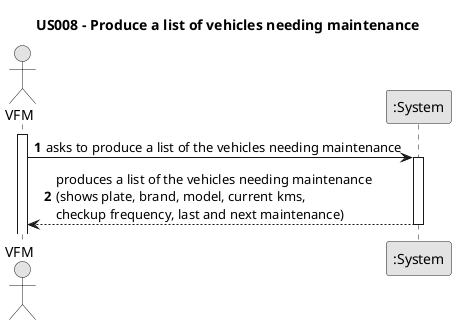 @startuml
skinparam monochrome true
skinparam packageStyle rectangle
skinparam shadowing false

title US008 - Produce a list of vehicles needing maintenance

autonumber

actor "VFM" as Employee
participant ":System" as System

activate Employee

    Employee -> System : asks to produce a list of the vehicles needing maintenance
    activate System

    System --> Employee : produces a list of the vehicles needing maintenance \n(shows plate, brand, model, current kms,\ncheckup frequency, last and next maintenance)
    deactivate System

@enduml